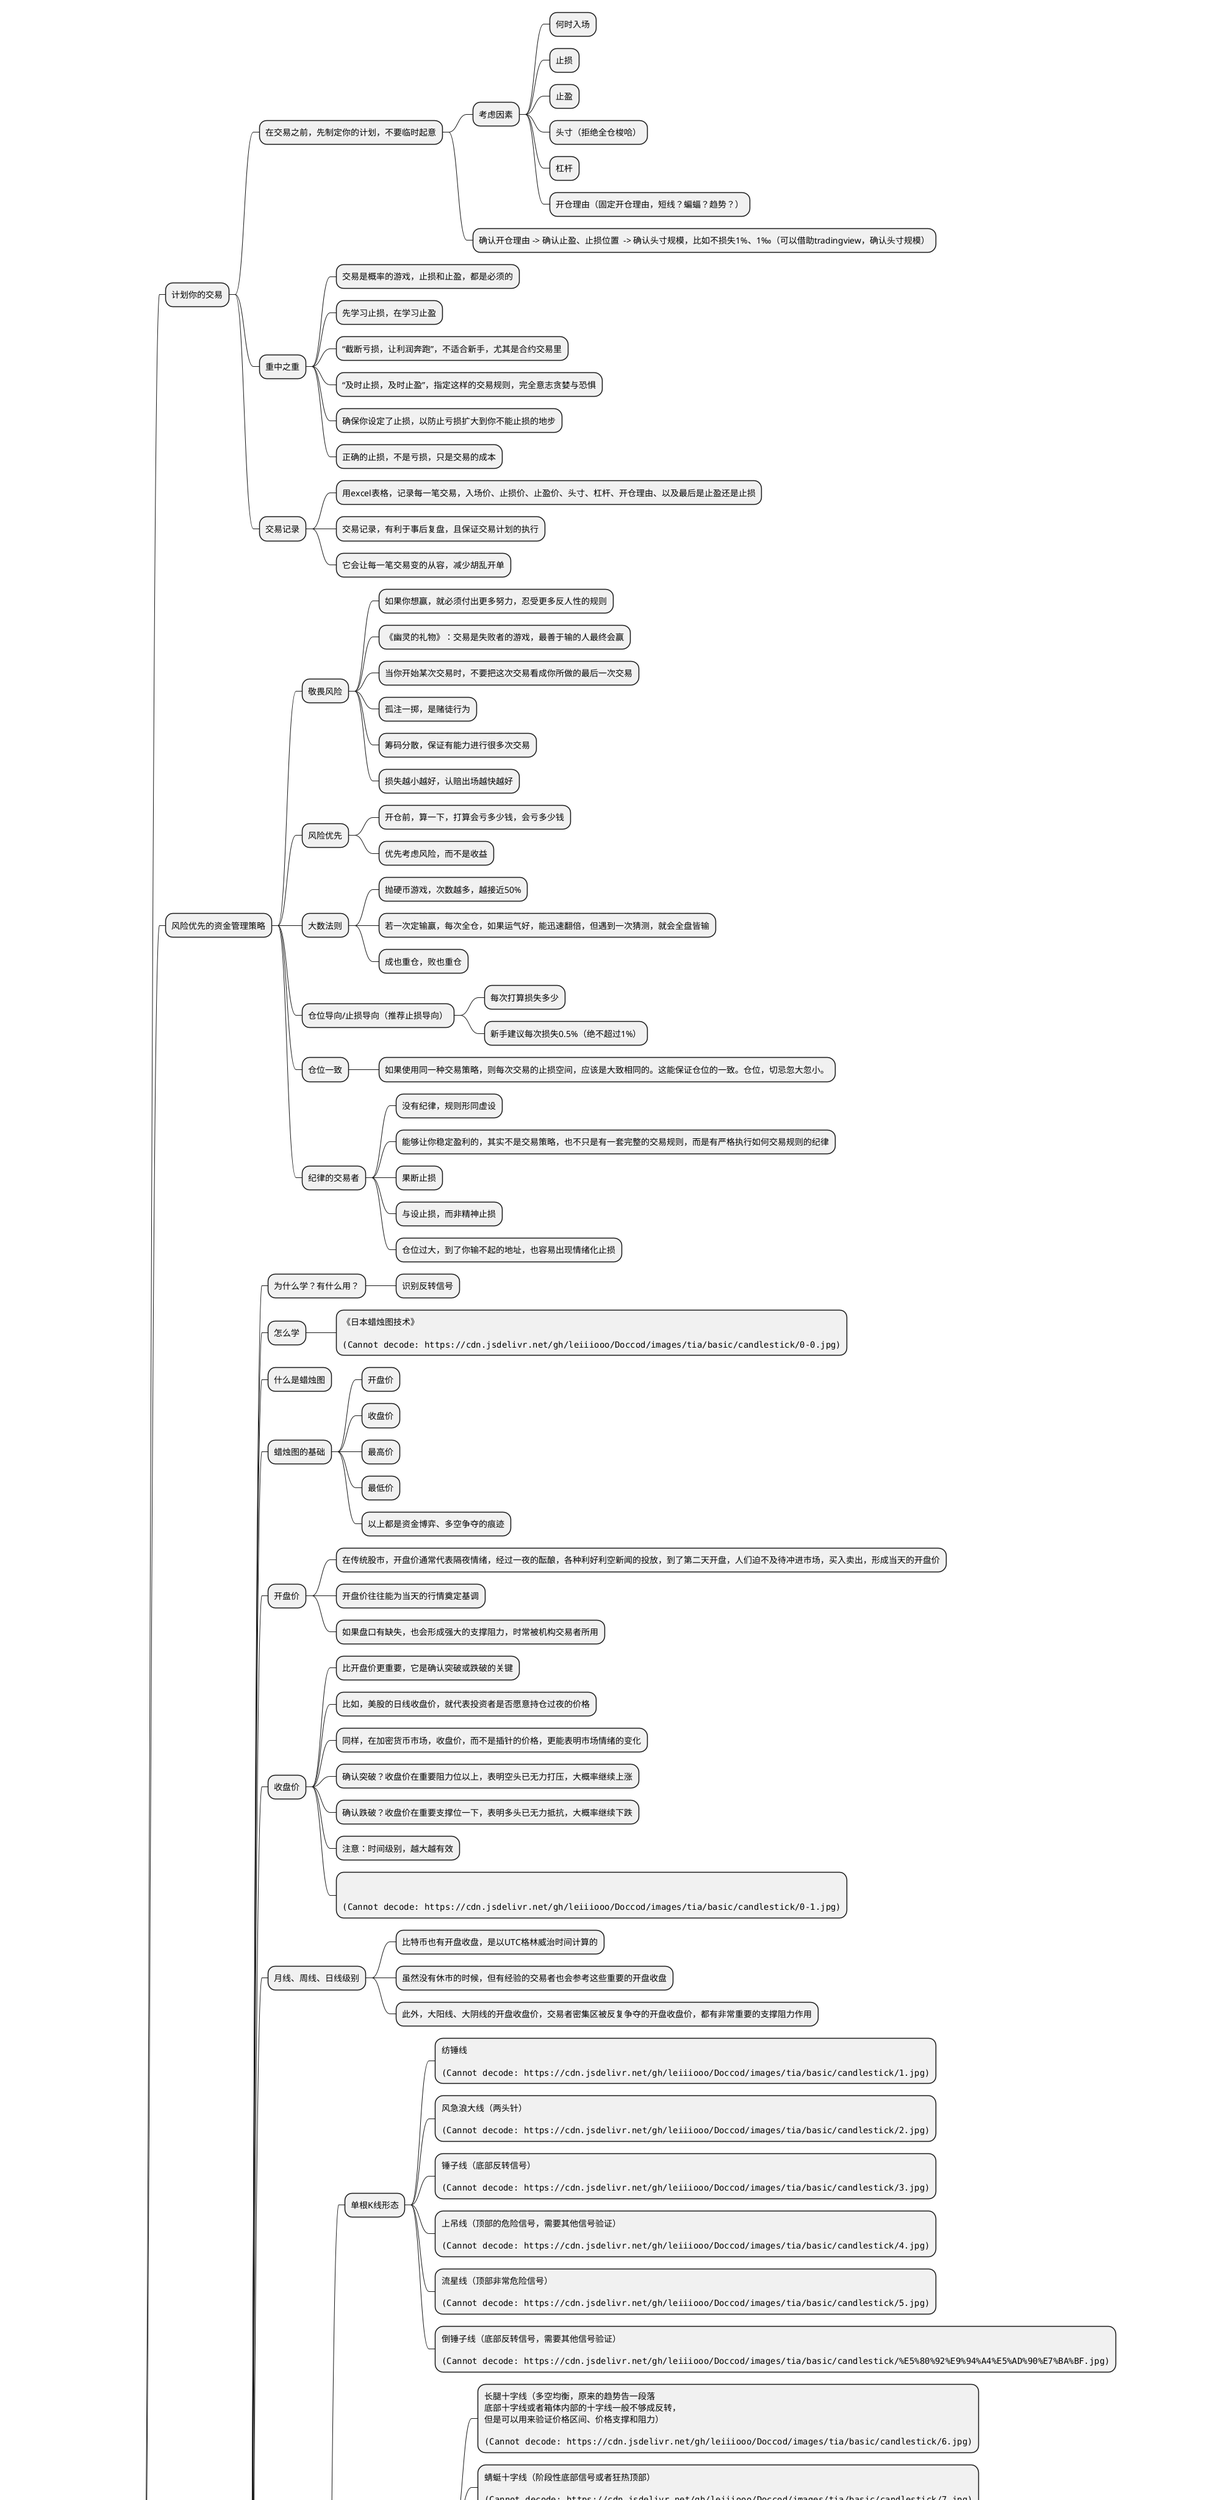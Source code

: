 @startmindmap tutorials
* tutorials
** beginners
*** 计划你的交易
**** 在交易之前，先制定你的计划，不要临时起意
***** 考虑因素
****** 何时入场
****** 止损
****** 止盈
****** 头寸（拒绝全仓梭哈）
****** 杠杆
****** 开仓理由（固定开仓理由，短线？蝙蝠？趋势？）
***** 确认开仓理由 -> 确认止盈、止损位置  -> 确认头寸规模，比如不损失1%、1‰（可以借助tradingview，确认头寸规模）
**** 重中之重
***** 交易是概率的游戏，止损和止盈，都是必须的
***** 先学习止损，在学习止盈
***** “截断亏损，让利润奔跑”，不适合新手，尤其是合约交易里
***** “及时止损，及时止盈”，指定这样的交易规则，完全意志贪婪与恐惧
***** 确保你设定了止损，以防止亏损扩大到你不能止损的地步
***** 正确的止损，不是亏损，只是交易的成本
**** 交易记录
***** 用excel表格，记录每一笔交易，入场价、止损价、止盈价、头寸、杠杆、开仓理由、以及最后是止盈还是止损
***** 交易记录，有利于事后复盘，且保证交易计划的执行
***** 它会让每一笔交易变的从容，减少胡乱开单
*** 风险优先的资金管理策略
**** 敬畏风险
***** 如果你想赢，就必须付出更多努力，忍受更多反人性的规则
***** 《幽灵的礼物》：交易是失败者的游戏，最善于输的人最终会赢
***** 当你开始某次交易时，不要把这次交易看成你所做的最后一次交易
***** 孤注一掷，是赌徒行为
***** 筹码分散，保证有能力进行很多次交易
***** 损失越小越好，认赔出场越快越好
**** 风险优先
***** 开仓前，算一下，打算会亏多少钱，会亏多少钱
***** 优先考虑风险，而不是收益
**** 大数法则
***** 抛硬币游戏，次数越多，越接近50%
***** 若一次定输赢，每次全仓，如果运气好，能迅速翻倍，但遇到一次猜测，就会全盘皆输
***** 成也重仓，败也重仓
**** 仓位导向/止损导向（推荐止损导向）
***** 每次打算损失多少
***** 新手建议每次损失0.5%（绝不超过1%）
**** 仓位一致
***** 如果使用同一种交易策略，则每次交易的止损空间，应该是大致相同的。这能保证仓位的一致。仓位，切忌忽大忽小。
**** 纪律的交易者
***** 没有纪律，规则形同虚设
***** 能够让你稳定盈利的，其实不是交易策略，也不只是有一套完整的交易规则，而是有严格执行如何交易规则的纪律
***** 果断止损
***** 与设止损，而非精神止损
***** 仓位过大，到了你输不起的地址，也容易出现情绪化止损
*** 日本蜡烛图技术
**** 为什么学？有什么用？
***** 识别反转信号
**** 怎么学
***** 《日本蜡烛图技术》\n\n<img::https://cdn.jsdelivr.net/gh/leiiiooo/Doccod/images/tia/basic/candlestick/0-0.jpg{scale=0.4}>
**** 什么是蜡烛图
**** 蜡烛图的基础
***** 开盘价
***** 收盘价
***** 最高价
***** 最低价
***** 以上都是资金博弈、多空争夺的痕迹
**** 开盘价
***** 在传统股市，开盘价通常代表隔夜情绪，经过一夜的酝酿，各种利好利空新闻的投放，到了第二天开盘，人们迫不及待冲进市场，买入卖出，形成当天的开盘价
***** 开盘价往往能为当天的行情奠定基调
***** 如果盘口有缺失，也会形成强大的支撑阻力，时常被机构交易者所用
**** 收盘价
***** 比开盘价更重要，它是确认突破或跌破的关键
***** 比如，美股的日线收盘价，就代表投资者是否愿意持仓过夜的价格
***** 同样，在加密货币市场，收盘价，而不是插针的价格，更能表明市场情绪的变化
***** 确认突破？收盘价在重要阻力位以上，表明空头已无力打压，大概率继续上涨
***** 确认跌破？收盘价在重要支撑位一下，表明多头已无力抵抗，大概率继续下跌
***** 注意：时间级别，越大越有效
***** \n\n<img::https://cdn.jsdelivr.net/gh/leiiiooo/Doccod/images/tia/basic/candlestick/0-1.jpg{scale=0.4}>
**** 月线、周线、日线级别
***** 比特币也有开盘收盘，是以UTC格林威治时间计算的
***** 虽然没有休市的时候，但有经验的交易者也会参考这些重要的开盘收盘
***** 此外，大阳线、大阴线的开盘收盘价，交易者密集区被反复争夺的开盘收盘价，都有非常重要的支撑阻力作用
**** 反转形态
***** 单根K线形态
****** 纺锤线\n\n<img::https://cdn.jsdelivr.net/gh/leiiiooo/Doccod/images/tia/basic/candlestick/1.jpg{scale=0.4}>
****** 风急浪大线（两头针）\n\n<img::https://cdn.jsdelivr.net/gh/leiiiooo/Doccod/images/tia/basic/candlestick/2.jpg{scale=0.4}>
****** 锤子线（底部反转信号）\n\n<img::https://cdn.jsdelivr.net/gh/leiiiooo/Doccod/images/tia/basic/candlestick/3.jpg{scale=0.4}>
****** 上吊线（顶部的危险信号，需要其他信号验证）\n\n<img::https://cdn.jsdelivr.net/gh/leiiiooo/Doccod/images/tia/basic/candlestick/4.jpg{scale=0.4}>
****** 流星线（顶部非常危险信号）\n\n<img::https://cdn.jsdelivr.net/gh/leiiiooo/Doccod/images/tia/basic/candlestick/5.jpg{scale=0.4}>
****** 倒锤子线（底部反转信号，需要其他信号验证）\n\n<img::https://cdn.jsdelivr.net/gh/leiiiooo/Doccod/images/tia/basic/candlestick/%E5%80%92%E9%94%A4%E5%AD%90%E7%BA%BF.jpg{scale=0.4}>
***** 危险的单根K线：十字线
****** 长腿十字线（多空均衡，原来的趋势告一段落\n底部十字线或者箱体内部的十字线一般不够成反转，\n但是可以用来验证价格区间、价格支撑和阻力）\n\n<img::https://cdn.jsdelivr.net/gh/leiiiooo/Doccod/images/tia/basic/candlestick/6.jpg{scale=0.4}>
****** 蜻蜓十字线（阶段性底部信号或者狂热顶部）\n\n<img::https://cdn.jsdelivr.net/gh/leiiiooo/Doccod/images/tia/basic/candlestick/7.jpg{scale=0.4}>
****** 墓碑十字线（顶部，表示下跌）\n\n<img::https://cdn.jsdelivr.net/gh/leiiiooo/Doccod/images/tia/basic/candlestick/8.jpg{scale=0.4}>
****** 北方十字线（通常机构出货）\n\n<img::https://cdn.jsdelivr.net/gh/leiiiooo/Doccod/images/tia/basic/candlestick/9.jpg{scale=0.4}>
****** 南方十字线（散户购买，不太重要）\n\n<img::https://cdn.jsdelivr.net/gh/leiiiooo/Doccod/images/tia/basic/candlestick/10.jpg{scale=0.4}>
***** 三星形态
****** 三星顶部形态和三星底部形态 \n\n<img::https://cdn.jsdelivr.net/gh/leiiiooo/Doccod/images/tia/basic/candlestick/8-18.jpg{scale=0.4}>
***** 强势反转的单根K线：捉腰带线
****** 看涨捉腰带线（跳空，低开直接往上收，比特币不常见）\n\n<img::https://cdn.jsdelivr.net/gh/leiiiooo/Doccod/images/tia/basic/candlestick/11.jpg{scale=0.4}>
****** 看跌捉腰带线（顶部开盘，减仓减仓，比特币不常见）\n\n<img::https://cdn.jsdelivr.net/gh/leiiiooo/Doccod/images/tia/basic/candlestick/12.jpg{scale=0.4}>
***** 多根K线的组合（强）
****** 看涨刺透（收盘的K线顶部超过前一根1/2，如果超过了一整根就是2B）\n\n<img::https://cdn.jsdelivr.net/gh/leiiiooo/Doccod/images/tia/basic/candlestick/13.jpg{scale=0.4}>
****** 乌云盖顶（和看涨刺透相反）\n\n<img::https://cdn.jsdelivr.net/gh/leiiiooo/Doccod/images/tia/basic/candlestick/14.jpg{scale=0.4}>
****** 看涨吞没（2B）\n\n<img::https://cdn.jsdelivr.net/gh/leiiiooo/Doccod/images/tia/basic/candlestick/15.jpg{scale=0.4}>
****** 看跌吞没（2B）\n\n<img::https://cdn.jsdelivr.net/gh/leiiiooo/Doccod/images/tia/basic/candlestick/16.jpg{scale=0.4}>
****** 看涨反击线（低开，收盘价几乎平齐，比特币市场不会出现）\n\n<img::https://cdn.jsdelivr.net/gh/leiiiooo/Doccod/images/tia/basic/candlestick/17.jpg{scale=0.4}>
****** 看跌反击线（高开，收盘价几乎平齐，比特币市场不会出现）\n\n<img::https://cdn.jsdelivr.net/gh/leiiiooo/Doccod/images/tia/basic/candlestick/18.jpg{scale=0.4}>
***** 孕线（弱）
****** 看跌孕线形态\n\n<img::https://cdn.jsdelivr.net/gh/leiiiooo/Doccod/images/tia/basic/candlestick/19.jpg{scale=0.4}>
****** 看涨孕线形态\n\n<img::https://cdn.jsdelivr.net/gh/leiiiooo/Doccod/images/tia/basic/candlestick/20.jpg{scale=0.4}>
****** 看跌十字孕线（反转概率更大一点）\n\n<img::https://cdn.jsdelivr.net/gh/leiiiooo/Doccod/images/tia/basic/candlestick/21.jpg{scale=0.4}>
****** 看涨十字孕线（反转概率更大一点）\n\n<img::https://cdn.jsdelivr.net/gh/leiiiooo/Doccod/images/tia/basic/candlestick/22.jpg{scale=0.4}>
***** 星线（比特币不太可能出现，严格讲是需要有一个跳空的行为存在）（强）
****** 启明星形态\n\n<img::https://cdn.jsdelivr.net/gh/leiiiooo/Doccod/images/tia/basic/candlestick/23.jpg{scale=0.4}>
****** 黄昏星形态（及时没有跳空也需要注意了，当你用更小的时\n间周期看的时候就是一个头肩顶）\n\n<img::https://cdn.jsdelivr.net/gh/leiiiooo/Doccod/images/tia/basic/candlestick/24.jpg{scale=0.4}>
****** 十字启明星形态\n\n<img::https://cdn.jsdelivr.net/gh/leiiiooo/Doccod/images/tia/basic/candlestick/25.jpg{scale=0.4}>
****** 十字黄昏星形态\n\n<img::https://cdn.jsdelivr.net/gh/leiiiooo/Doccod/images/tia/basic/candlestick/26.jpg{scale=0.4}>
***** 平头（弱）
****** 双重顶或者双重底\n\n<img::https://cdn.jsdelivr.net/gh/leiiiooo/Doccod/images/tia/basic/candlestick/27.jpg{scale=0.4}>
***** 三个黑乌鸦、红三兵（光头，反转形态，多单和空单离场点，不是开仓点）（强）
****** 三只黑乌鸦\n\n<img::https://cdn.jsdelivr.net/gh/leiiiooo/Doccod/images/tia/basic/candlestick/28.jpg{scale=0.4}>
****** 红色三兵\n\n<img::https://cdn.jsdelivr.net/gh/leiiiooo/Doccod/images/tia/basic/candlestick/29.jpg{scale=0.4}>
***** 三山形态和三川形态
****** 三山顶部形态（如果市场先后三次均从某一个高价位上回落下来，\n或者市场对某一个高价位向上进行了三次尝试，但都失败了，那么一个三山顶部形态就形成了。\n在三山顶部形态的最后一座山的最高点，\n还应当出现一种看跌的蜡烛图指标（比如说，一根十字线，或者一个乌云盖顶形态等），对三山顶部形态做出确认。）\n\n<img::https://cdn.jsdelivr.net/gh/leiiiooo/Doccod/images/tia/basic/candlestick/6-5.jpg{scale=0.4}>
****** 三尊顶部形态（三山顶部形态中，如果中间的山峰高于两侧的山峰））\n\n<img::https://cdn.jsdelivr.net/gh/leiiiooo/Doccod/images/tia/basic/candlestick/6-36.jpg{scale=0.4}>
****** 三川底部形态（三山顶部形态的反面，在市场先后三度向下试探某个底部水平后，就形成了这类形态。\n市场必须向上突破这个底部形态的最高水平，才能证实底部过程已经完成）\n\n<img::https://cdn.jsdelivr.net/gh/leiiiooo/Doccod/images/tia/basic/candlestick/6-37.jpg{scale=0.4}>
****** 倒三尊形态 \n\n<img::https://cdn.jsdelivr.net/gh/leiiiooo/Doccod/images/tia/basic/candlestick/6-38.jpg{scale=0.4}>
***** 圆形顶部形态和平底锅底部形态（圆形底部形态）
****** 圆形顶部形态 \n\n<img::https://cdn.jsdelivr.net/gh/leiiiooo/Doccod/images/tia/basic/candlestick/6-51.jpg{scale=0.4}>
****** 圆形底部形态 \n\n<img::https://cdn.jsdelivr.net/gh/leiiiooo/Doccod/images/tia/basic/candlestick/6-52.jpg{scale=0.4}>
***** 塔形顶部形态和底部形态
****** 塔形顶部形态 （市场本来处在上升趋势中，在某一时刻，\n出现了一根坚挺的白色蜡烛线或者一系列白色蜡烛线，\n然后市场放缓了上涨的步调，\n接着出现了一根或者数根大的黑色蜡烛线，\n于是塔形顶部形态就完成）\n\n<img::https://cdn.jsdelivr.net/gh/leiiiooo/Doccod/images/tia/basic/candlestick/6-59.jpg{scale=0.4}>
****** 塔形底部形态（市场形成了一根或数根长长的黑色蜡烛线，\n表示空方动力丝毫不减。后来出现了几根小实体，\n缓和了行情看跌的气氛。最后出现了一根长长的白色蜡烛线，\n完成了一个塔形底部形态）\n\n<img::https://cdn.jsdelivr.net/gh/leiiiooo/Doccod/images/tia/basic/candlestick/6-60.jpg{scale=0.4}>
***** 窗口（比特币也不可能出现，窗口有强阻力或者支撑，盈亏比比较好，及时止损）
****** 上升窗口\n\n<img::https://cdn.jsdelivr.net/gh/leiiiooo/Doccod/images/tia/basic/candlestick/30.jpg{scale=0.4}>
****** 下降窗口\n\n<img::https://cdn.jsdelivr.net/gh/leiiiooo/Doccod/images/tia/basic/candlestick/31.jpg{scale=0.4}>
**** 持续形态
***** 窗口
****** 向上的窗口\n\n<img::https://cdn.jsdelivr.net/gh/leiiiooo/Doccod/images/tia/basic/candlestick/7-1.jpg{scale=0.4}>
****** 向下的窗口\n\n<img::https://cdn.jsdelivr.net/gh/leiiiooo/Doccod/images/tia/basic/candlestick/7-2.jpg{scale=0.4}>
***** 向上跳空和向下跳空并列阴阳线形态
****** 向上跳空阴阳线 （其中一根白色蜡烛线和一根黑色蜡烛\n线共同形成了一个向上的窗口。\n这根黑色蜡烛线的开市价位于前一个白色实体之内，\n收市价位于前一个白色实体之下。\n在这样的情况下，这根黑色蜡烛线的收市价，就构成了买卖双方争夺的要点。\n如果市场以收市价向下突破到该窗口之下，\n那么这个向上跳空并列阴阳线形态的看涨意义就不再成立了）\n\n<img::https://cdn.jsdelivr.net/gh/leiiiooo/Doccod/images/tia/basic/candlestick/7-10.jpg{scale=0.4}>
****** 向下跳空阴阳线\n\n<img::https://cdn.jsdelivr.net/gh/leiiiooo/Doccod/images/tia/basic/candlestick/7-11.jpg{scale=0.4}>
****** 高价位跳空突破形态\n\n<img::https://cdn.jsdelivr.net/gh/leiiiooo/Doccod/images/tia/basic/candlestick/7-13.jpg{scale=0.4}>
****** 低价位跳空突破形态\n\n<img::https://cdn.jsdelivr.net/gh/leiiiooo/Doccod/images/tia/basic/candlestick/7-14.jpg{scale=0.4}>
****** 上升趋势中的向上跳空并列白色蜡烛线形态\n\n<img::https://cdn.jsdelivr.net/gh/leiiiooo/Doccod/images/tia/basic/candlestick/7-18.jpg{scale=0.4}>
****** 下降趋势中的向下跳空并列白色蜡烛线形态\n\n<img::https://cdn.jsdelivr.net/gh/leiiiooo/Doccod/images/tia/basic/candlestick/7-19.jpg{scale=0.4}>
***** 上升三法（上升三蜡烛线法）和下降三法（下降三蜡烛线法）形态
****** 上升三法形态（小实体可以是任意颜色，范围包含影线，\n一定要在第一根蜡烛之内，一定是小实体）\n\n<img::https://cdn.jsdelivr.net/gh/leiiiooo/Doccod/images/tia/basic/candlestick/7-21.jpg{scale=0.4}>
****** 下降三法形态（小实体可以是任意颜色，范围包含影线，\n一定要在第一根蜡烛之内，一定是小实体）\n\n<img::https://cdn.jsdelivr.net/gh/leiiiooo/Doccod/images/tia/basic/candlestick/7-22.jpg{scale=0.4}>
***** 分手线
****** 看涨和看跌分手线\n\n<img::https://cdn.jsdelivr.net/gh/leiiiooo/Doccod/images/tia/basic/candlestick/7-31.jpg{scale=0.4}>
**** 化繁就简、重中之重
***** 关注实体大小
****** 实体逐渐变小，这说明之前的趋势逐渐失去动力
****** 实体逐渐变大，这说明之前的趋势愈来愈强，千万不要盲猜顶底
***** 工具、而非交易系统
****** 理论总是那么清晰，觉得学会了就可以马上赚钱，\n但到实际交易时，却不是这么回事。因为市场总是比案例更复杂。\n所以，蜡烛图技术可以是基本功，但不能应对一切走势，\n必须结合其他的技术分析指标一起使用。除了继续学习其他技术分支知识外，\n我们还可以考虑：选择蜡烛图有效性更高的市场去做交易。
**** 结合西方技术
***** 破低反涨形态与破高反跌形态\n 如果向下突破支撑水平的时候交易量较轻，\n随后向上反弹至最近跌破的支撑水平之上时交易量较重，\n就进一步增强了本形态的看涨意义。\n与之类似，在破高反跌形态中，如果向上突破阻挡水平时交易量较轻，\n随后回落至最近向上突破的阻挡水平之下时交易量较重，\n那么破高反跌形态成功的可能性也将进一步增加。\n破低反转或者破高反转之后可以将\n目标价格设置在之前最近的高点或者低点
****** <img::https://cdn.jsdelivr.net/gh/leiiiooo/Doccod/images/tia/basic/candlestick/11-11.jpg{scale=0.4}>
****** <img::https://cdn.jsdelivr.net/gh/leiiiooo/Doccod/images/tia/basic/candlestick/11-12.jpg{scale=0.4}>
*** 书
**** 《幽灵的礼物》
**** 《日本蜡烛图技术》
@endmindmap